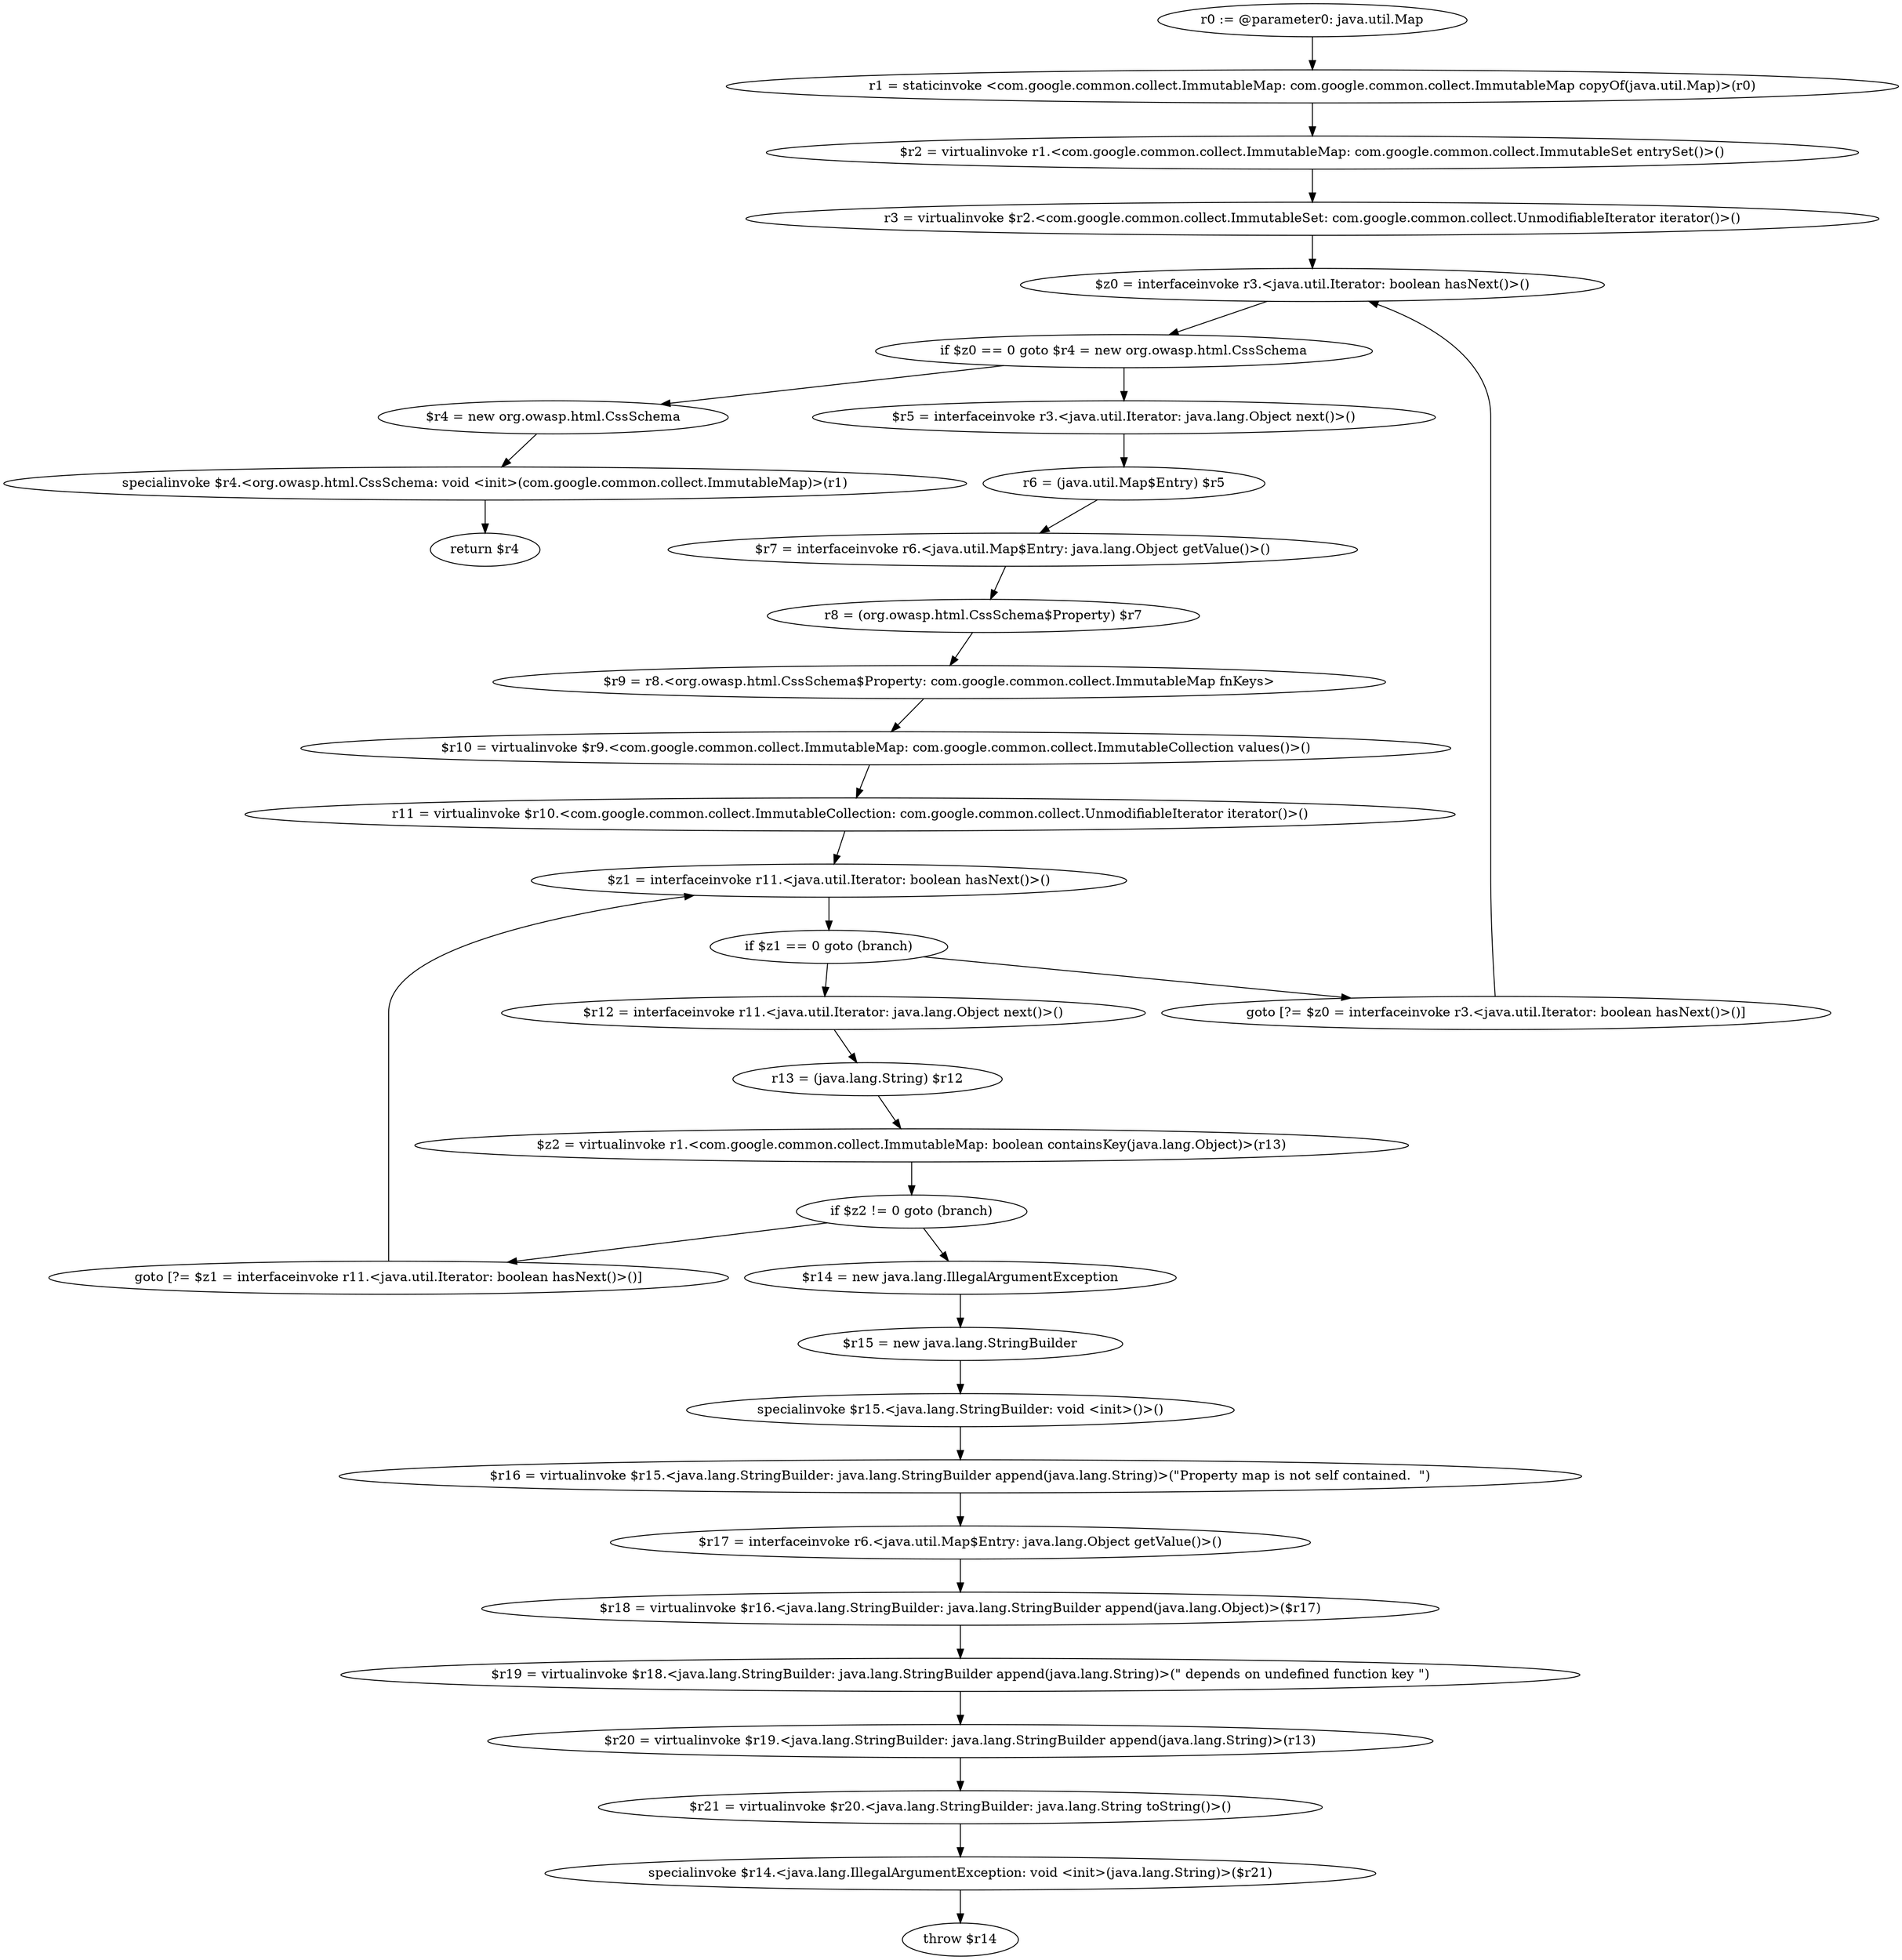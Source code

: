 digraph "unitGraph" {
    "r0 := @parameter0: java.util.Map"
    "r1 = staticinvoke <com.google.common.collect.ImmutableMap: com.google.common.collect.ImmutableMap copyOf(java.util.Map)>(r0)"
    "$r2 = virtualinvoke r1.<com.google.common.collect.ImmutableMap: com.google.common.collect.ImmutableSet entrySet()>()"
    "r3 = virtualinvoke $r2.<com.google.common.collect.ImmutableSet: com.google.common.collect.UnmodifiableIterator iterator()>()"
    "$z0 = interfaceinvoke r3.<java.util.Iterator: boolean hasNext()>()"
    "if $z0 == 0 goto $r4 = new org.owasp.html.CssSchema"
    "$r5 = interfaceinvoke r3.<java.util.Iterator: java.lang.Object next()>()"
    "r6 = (java.util.Map$Entry) $r5"
    "$r7 = interfaceinvoke r6.<java.util.Map$Entry: java.lang.Object getValue()>()"
    "r8 = (org.owasp.html.CssSchema$Property) $r7"
    "$r9 = r8.<org.owasp.html.CssSchema$Property: com.google.common.collect.ImmutableMap fnKeys>"
    "$r10 = virtualinvoke $r9.<com.google.common.collect.ImmutableMap: com.google.common.collect.ImmutableCollection values()>()"
    "r11 = virtualinvoke $r10.<com.google.common.collect.ImmutableCollection: com.google.common.collect.UnmodifiableIterator iterator()>()"
    "$z1 = interfaceinvoke r11.<java.util.Iterator: boolean hasNext()>()"
    "if $z1 == 0 goto (branch)"
    "$r12 = interfaceinvoke r11.<java.util.Iterator: java.lang.Object next()>()"
    "r13 = (java.lang.String) $r12"
    "$z2 = virtualinvoke r1.<com.google.common.collect.ImmutableMap: boolean containsKey(java.lang.Object)>(r13)"
    "if $z2 != 0 goto (branch)"
    "$r14 = new java.lang.IllegalArgumentException"
    "$r15 = new java.lang.StringBuilder"
    "specialinvoke $r15.<java.lang.StringBuilder: void <init>()>()"
    "$r16 = virtualinvoke $r15.<java.lang.StringBuilder: java.lang.StringBuilder append(java.lang.String)>(\"Property map is not self contained.  \")"
    "$r17 = interfaceinvoke r6.<java.util.Map$Entry: java.lang.Object getValue()>()"
    "$r18 = virtualinvoke $r16.<java.lang.StringBuilder: java.lang.StringBuilder append(java.lang.Object)>($r17)"
    "$r19 = virtualinvoke $r18.<java.lang.StringBuilder: java.lang.StringBuilder append(java.lang.String)>(\" depends on undefined function key \")"
    "$r20 = virtualinvoke $r19.<java.lang.StringBuilder: java.lang.StringBuilder append(java.lang.String)>(r13)"
    "$r21 = virtualinvoke $r20.<java.lang.StringBuilder: java.lang.String toString()>()"
    "specialinvoke $r14.<java.lang.IllegalArgumentException: void <init>(java.lang.String)>($r21)"
    "throw $r14"
    "goto [?= $z1 = interfaceinvoke r11.<java.util.Iterator: boolean hasNext()>()]"
    "goto [?= $z0 = interfaceinvoke r3.<java.util.Iterator: boolean hasNext()>()]"
    "$r4 = new org.owasp.html.CssSchema"
    "specialinvoke $r4.<org.owasp.html.CssSchema: void <init>(com.google.common.collect.ImmutableMap)>(r1)"
    "return $r4"
    "r0 := @parameter0: java.util.Map"->"r1 = staticinvoke <com.google.common.collect.ImmutableMap: com.google.common.collect.ImmutableMap copyOf(java.util.Map)>(r0)";
    "r1 = staticinvoke <com.google.common.collect.ImmutableMap: com.google.common.collect.ImmutableMap copyOf(java.util.Map)>(r0)"->"$r2 = virtualinvoke r1.<com.google.common.collect.ImmutableMap: com.google.common.collect.ImmutableSet entrySet()>()";
    "$r2 = virtualinvoke r1.<com.google.common.collect.ImmutableMap: com.google.common.collect.ImmutableSet entrySet()>()"->"r3 = virtualinvoke $r2.<com.google.common.collect.ImmutableSet: com.google.common.collect.UnmodifiableIterator iterator()>()";
    "r3 = virtualinvoke $r2.<com.google.common.collect.ImmutableSet: com.google.common.collect.UnmodifiableIterator iterator()>()"->"$z0 = interfaceinvoke r3.<java.util.Iterator: boolean hasNext()>()";
    "$z0 = interfaceinvoke r3.<java.util.Iterator: boolean hasNext()>()"->"if $z0 == 0 goto $r4 = new org.owasp.html.CssSchema";
    "if $z0 == 0 goto $r4 = new org.owasp.html.CssSchema"->"$r5 = interfaceinvoke r3.<java.util.Iterator: java.lang.Object next()>()";
    "if $z0 == 0 goto $r4 = new org.owasp.html.CssSchema"->"$r4 = new org.owasp.html.CssSchema";
    "$r5 = interfaceinvoke r3.<java.util.Iterator: java.lang.Object next()>()"->"r6 = (java.util.Map$Entry) $r5";
    "r6 = (java.util.Map$Entry) $r5"->"$r7 = interfaceinvoke r6.<java.util.Map$Entry: java.lang.Object getValue()>()";
    "$r7 = interfaceinvoke r6.<java.util.Map$Entry: java.lang.Object getValue()>()"->"r8 = (org.owasp.html.CssSchema$Property) $r7";
    "r8 = (org.owasp.html.CssSchema$Property) $r7"->"$r9 = r8.<org.owasp.html.CssSchema$Property: com.google.common.collect.ImmutableMap fnKeys>";
    "$r9 = r8.<org.owasp.html.CssSchema$Property: com.google.common.collect.ImmutableMap fnKeys>"->"$r10 = virtualinvoke $r9.<com.google.common.collect.ImmutableMap: com.google.common.collect.ImmutableCollection values()>()";
    "$r10 = virtualinvoke $r9.<com.google.common.collect.ImmutableMap: com.google.common.collect.ImmutableCollection values()>()"->"r11 = virtualinvoke $r10.<com.google.common.collect.ImmutableCollection: com.google.common.collect.UnmodifiableIterator iterator()>()";
    "r11 = virtualinvoke $r10.<com.google.common.collect.ImmutableCollection: com.google.common.collect.UnmodifiableIterator iterator()>()"->"$z1 = interfaceinvoke r11.<java.util.Iterator: boolean hasNext()>()";
    "$z1 = interfaceinvoke r11.<java.util.Iterator: boolean hasNext()>()"->"if $z1 == 0 goto (branch)";
    "if $z1 == 0 goto (branch)"->"$r12 = interfaceinvoke r11.<java.util.Iterator: java.lang.Object next()>()";
    "if $z1 == 0 goto (branch)"->"goto [?= $z0 = interfaceinvoke r3.<java.util.Iterator: boolean hasNext()>()]";
    "$r12 = interfaceinvoke r11.<java.util.Iterator: java.lang.Object next()>()"->"r13 = (java.lang.String) $r12";
    "r13 = (java.lang.String) $r12"->"$z2 = virtualinvoke r1.<com.google.common.collect.ImmutableMap: boolean containsKey(java.lang.Object)>(r13)";
    "$z2 = virtualinvoke r1.<com.google.common.collect.ImmutableMap: boolean containsKey(java.lang.Object)>(r13)"->"if $z2 != 0 goto (branch)";
    "if $z2 != 0 goto (branch)"->"$r14 = new java.lang.IllegalArgumentException";
    "if $z2 != 0 goto (branch)"->"goto [?= $z1 = interfaceinvoke r11.<java.util.Iterator: boolean hasNext()>()]";
    "$r14 = new java.lang.IllegalArgumentException"->"$r15 = new java.lang.StringBuilder";
    "$r15 = new java.lang.StringBuilder"->"specialinvoke $r15.<java.lang.StringBuilder: void <init>()>()";
    "specialinvoke $r15.<java.lang.StringBuilder: void <init>()>()"->"$r16 = virtualinvoke $r15.<java.lang.StringBuilder: java.lang.StringBuilder append(java.lang.String)>(\"Property map is not self contained.  \")";
    "$r16 = virtualinvoke $r15.<java.lang.StringBuilder: java.lang.StringBuilder append(java.lang.String)>(\"Property map is not self contained.  \")"->"$r17 = interfaceinvoke r6.<java.util.Map$Entry: java.lang.Object getValue()>()";
    "$r17 = interfaceinvoke r6.<java.util.Map$Entry: java.lang.Object getValue()>()"->"$r18 = virtualinvoke $r16.<java.lang.StringBuilder: java.lang.StringBuilder append(java.lang.Object)>($r17)";
    "$r18 = virtualinvoke $r16.<java.lang.StringBuilder: java.lang.StringBuilder append(java.lang.Object)>($r17)"->"$r19 = virtualinvoke $r18.<java.lang.StringBuilder: java.lang.StringBuilder append(java.lang.String)>(\" depends on undefined function key \")";
    "$r19 = virtualinvoke $r18.<java.lang.StringBuilder: java.lang.StringBuilder append(java.lang.String)>(\" depends on undefined function key \")"->"$r20 = virtualinvoke $r19.<java.lang.StringBuilder: java.lang.StringBuilder append(java.lang.String)>(r13)";
    "$r20 = virtualinvoke $r19.<java.lang.StringBuilder: java.lang.StringBuilder append(java.lang.String)>(r13)"->"$r21 = virtualinvoke $r20.<java.lang.StringBuilder: java.lang.String toString()>()";
    "$r21 = virtualinvoke $r20.<java.lang.StringBuilder: java.lang.String toString()>()"->"specialinvoke $r14.<java.lang.IllegalArgumentException: void <init>(java.lang.String)>($r21)";
    "specialinvoke $r14.<java.lang.IllegalArgumentException: void <init>(java.lang.String)>($r21)"->"throw $r14";
    "goto [?= $z1 = interfaceinvoke r11.<java.util.Iterator: boolean hasNext()>()]"->"$z1 = interfaceinvoke r11.<java.util.Iterator: boolean hasNext()>()";
    "goto [?= $z0 = interfaceinvoke r3.<java.util.Iterator: boolean hasNext()>()]"->"$z0 = interfaceinvoke r3.<java.util.Iterator: boolean hasNext()>()";
    "$r4 = new org.owasp.html.CssSchema"->"specialinvoke $r4.<org.owasp.html.CssSchema: void <init>(com.google.common.collect.ImmutableMap)>(r1)";
    "specialinvoke $r4.<org.owasp.html.CssSchema: void <init>(com.google.common.collect.ImmutableMap)>(r1)"->"return $r4";
}
